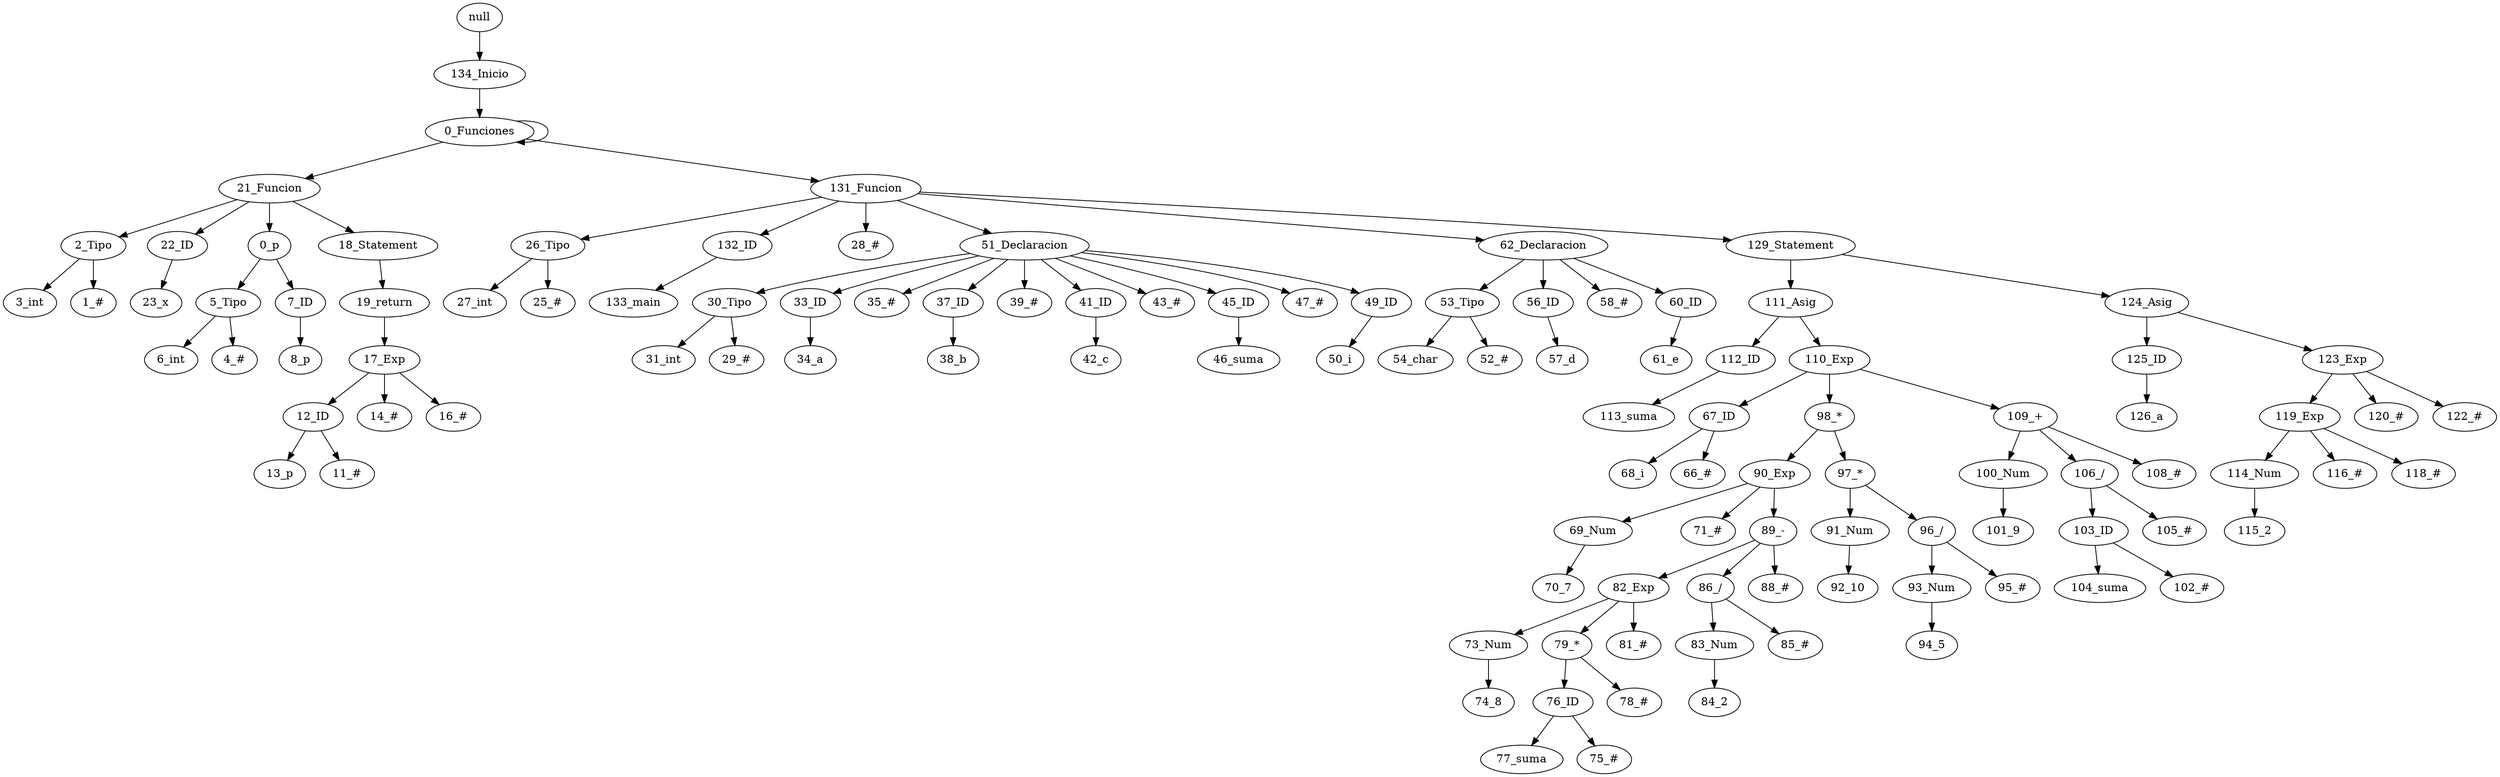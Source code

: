 digraph {
"null" -> "134_Inicio";
"134_Inicio" -> "0_Funciones";
"0_Funciones" -> "0_Funciones";
"0_Funciones" -> "21_Funcion";
"21_Funcion" -> "2_Tipo";
"2_Tipo" -> "3_int";
"2_Tipo" -> "1_#";
"21_Funcion" -> "22_ID";
"22_ID" -> "23_x";
"21_Funcion" -> "0_p";
"0_p" -> "5_Tipo";
"5_Tipo" -> "6_int";
"5_Tipo" -> "4_#";
"0_p" -> "7_ID";
"7_ID" -> "8_p";
"21_Funcion" -> "18_Statement";
"18_Statement" -> "19_return";
"19_return" -> "17_Exp";
"17_Exp" -> "12_ID";
"12_ID" -> "13_p";
"12_ID" -> "11_#";
"17_Exp" -> "14_#";
"17_Exp" -> "16_#";
"0_Funciones" -> "131_Funcion";
"131_Funcion" -> "26_Tipo";
"26_Tipo" -> "27_int";
"26_Tipo" -> "25_#";
"131_Funcion" -> "132_ID";
"132_ID" -> "133_main";
"131_Funcion" -> "28_#";
"131_Funcion" -> "51_Declaracion";
"51_Declaracion" -> "30_Tipo";
"30_Tipo" -> "31_int";
"30_Tipo" -> "29_#";
"51_Declaracion" -> "33_ID";
"33_ID" -> "34_a";
"51_Declaracion" -> "35_#";
"51_Declaracion" -> "37_ID";
"37_ID" -> "38_b";
"51_Declaracion" -> "39_#";
"51_Declaracion" -> "41_ID";
"41_ID" -> "42_c";
"51_Declaracion" -> "43_#";
"51_Declaracion" -> "45_ID";
"45_ID" -> "46_suma";
"51_Declaracion" -> "47_#";
"51_Declaracion" -> "49_ID";
"49_ID" -> "50_i";
"131_Funcion" -> "62_Declaracion";
"62_Declaracion" -> "53_Tipo";
"53_Tipo" -> "54_char";
"53_Tipo" -> "52_#";
"62_Declaracion" -> "56_ID";
"56_ID" -> "57_d";
"62_Declaracion" -> "58_#";
"62_Declaracion" -> "60_ID";
"60_ID" -> "61_e";
"131_Funcion" -> "129_Statement";
"129_Statement" -> "111_Asig";
"111_Asig" -> "112_ID";
"112_ID" -> "113_suma";
"111_Asig" -> "110_Exp";
"110_Exp" -> "67_ID";
"67_ID" -> "68_i";
"67_ID" -> "66_#";
"110_Exp" -> "98_*";
"98_*" -> "90_Exp";
"90_Exp" -> "69_Num";
"69_Num" -> "70_7";
"90_Exp" -> "71_#";
"90_Exp" -> "89_-";
"89_-" -> "82_Exp";
"82_Exp" -> "73_Num";
"73_Num" -> "74_8";
"82_Exp" -> "79_*";
"79_*" -> "76_ID";
"76_ID" -> "77_suma";
"76_ID" -> "75_#";
"79_*" -> "78_#";
"82_Exp" -> "81_#";
"89_-" -> "86_/";
"86_/" -> "83_Num";
"83_Num" -> "84_2";
"86_/" -> "85_#";
"89_-" -> "88_#";
"98_*" -> "97_*";
"97_*" -> "91_Num";
"91_Num" -> "92_10";
"97_*" -> "96_/";
"96_/" -> "93_Num";
"93_Num" -> "94_5";
"96_/" -> "95_#";
"110_Exp" -> "109_+";
"109_+" -> "100_Num";
"100_Num" -> "101_9";
"109_+" -> "106_/";
"106_/" -> "103_ID";
"103_ID" -> "104_suma";
"103_ID" -> "102_#";
"106_/" -> "105_#";
"109_+" -> "108_#";
"129_Statement" -> "124_Asig";
"124_Asig" -> "125_ID";
"125_ID" -> "126_a";
"124_Asig" -> "123_Exp";
"123_Exp" -> "119_Exp";
"119_Exp" -> "114_Num";
"114_Num" -> "115_2";
"119_Exp" -> "116_#";
"119_Exp" -> "118_#";
"123_Exp" -> "120_#";
"123_Exp" -> "122_#";
}